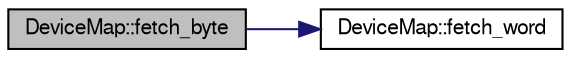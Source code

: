 digraph G
{
  edge [fontname="FreeSans",fontsize="10",labelfontname="FreeSans",labelfontsize="10"];
  node [fontname="FreeSans",fontsize="10",shape=record];
  rankdir=LR;
  Node1 [label="DeviceMap::fetch_byte",height=0.2,width=0.4,color="black", fillcolor="grey75", style="filled" fontcolor="black"];
  Node1 -> Node2 [color="midnightblue",fontsize="10",style="solid"];
  Node2 [label="DeviceMap::fetch_word",height=0.2,width=0.4,color="black", fillcolor="white", style="filled",URL="$classDeviceMap.html#aa3051a16728bec8261d031e62edb4fca"];
}
